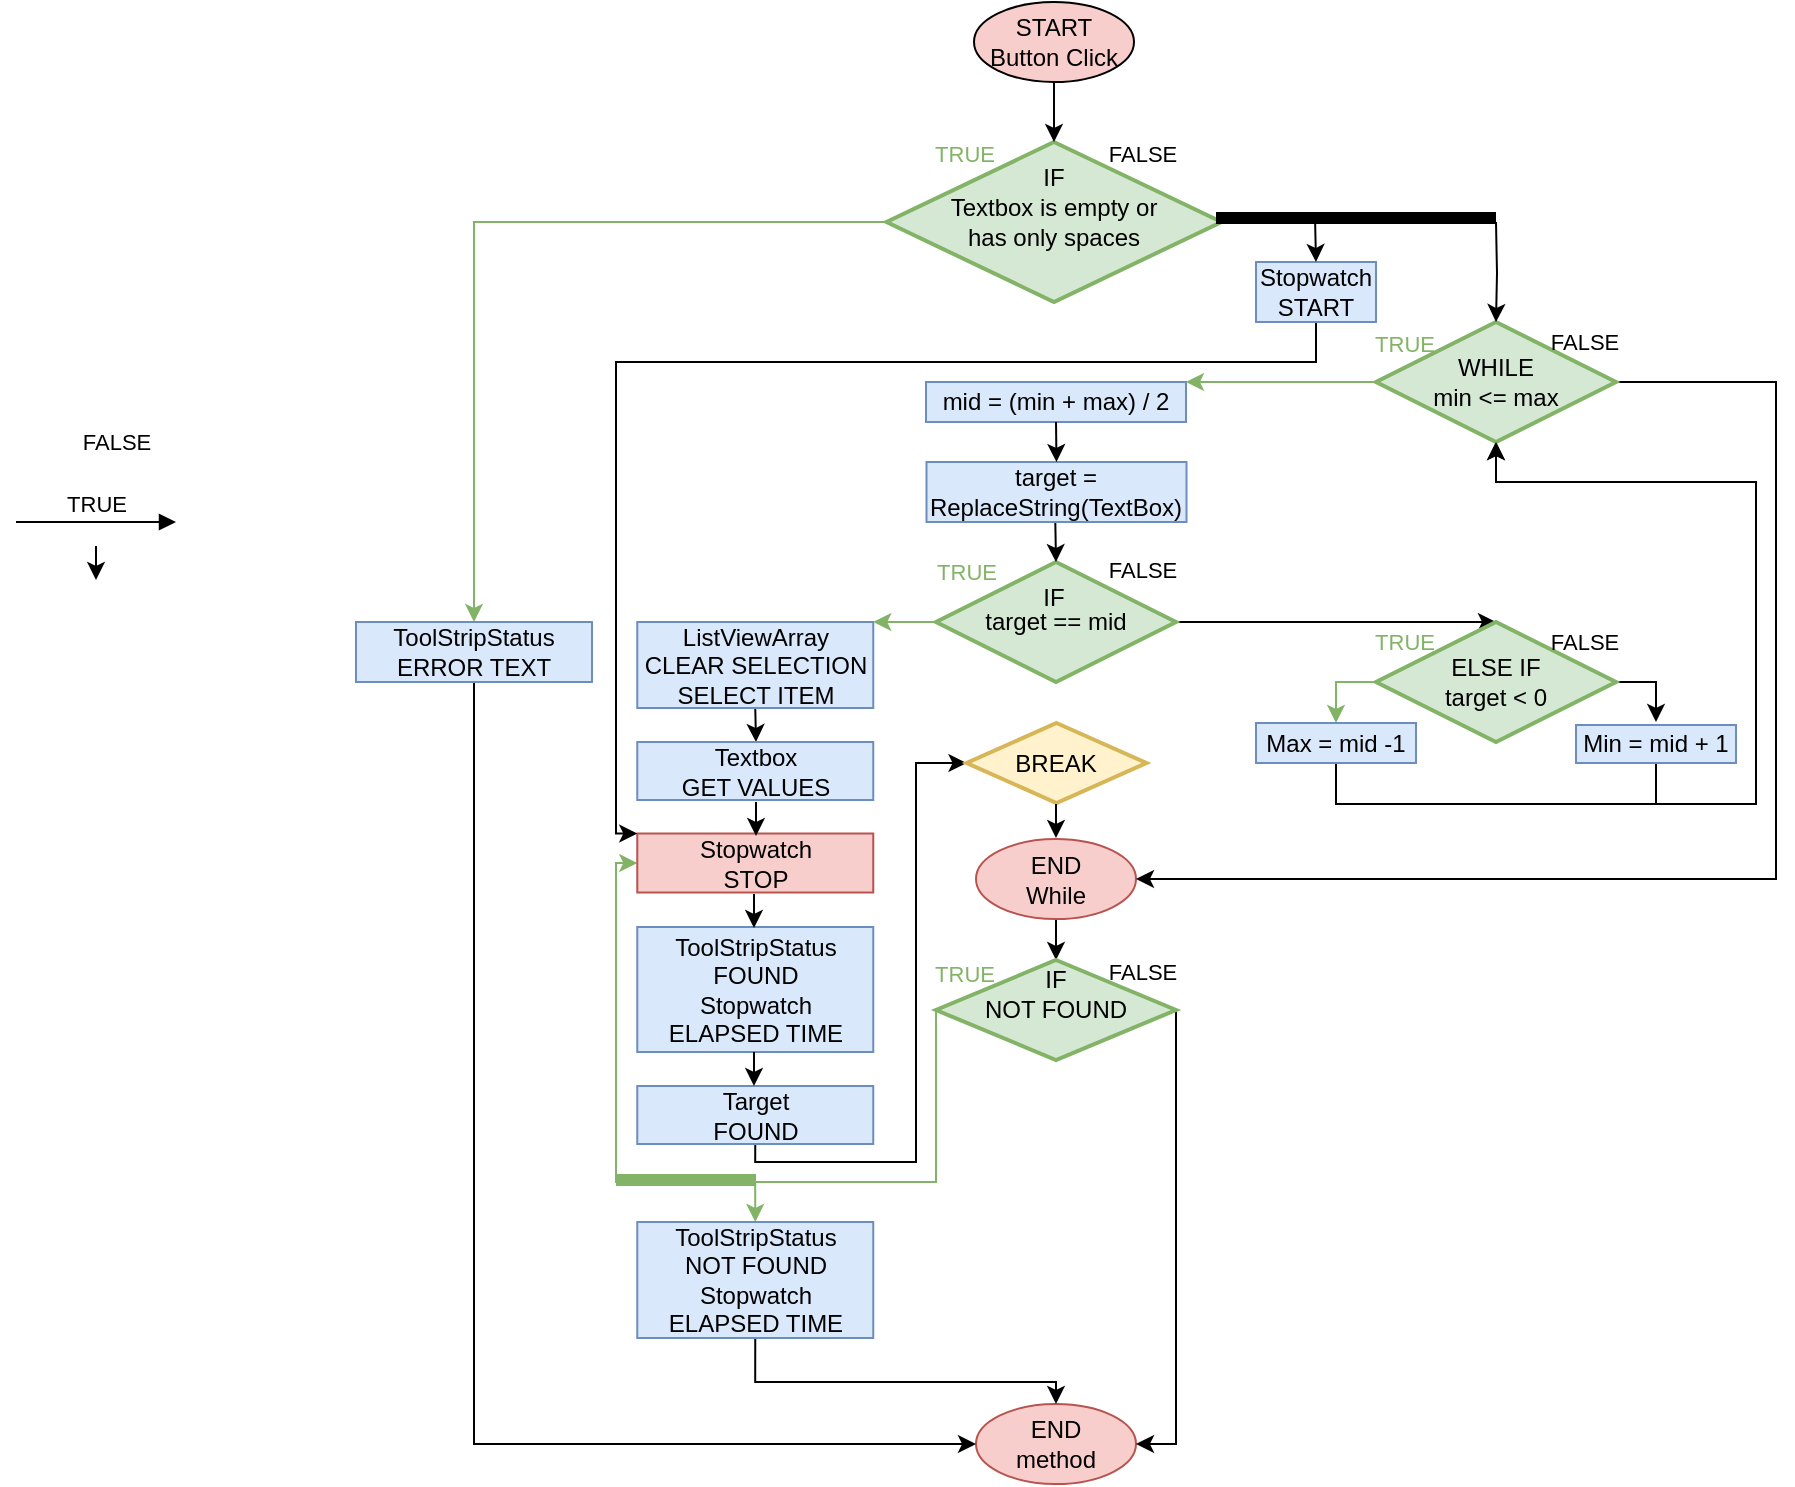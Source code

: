 <mxfile version="21.7.5" type="device">
  <diagram id="NwebNTXMUmvL9Yd9Slf3" name="Page-1">
    <mxGraphModel dx="2350" dy="831" grid="1" gridSize="10" guides="1" tooltips="1" connect="1" arrows="1" fold="1" page="1" pageScale="1" pageWidth="850" pageHeight="1100" math="0" shadow="0">
      <root>
        <mxCell id="0" />
        <mxCell id="1" parent="0" />
        <mxCell id="VzAfbvzmss7uM8qDw2C9-13" style="edgeStyle=orthogonalEdgeStyle;rounded=0;orthogonalLoop=1;jettySize=auto;html=1;fontColor=#FFFFFF;fillColor=#d5e8d4;strokeColor=#82B366;entryX=0.5;entryY=0;entryDx=0;entryDy=0;" parent="1" source="VzAfbvzmss7uM8qDw2C9-1" target="VzAfbvzmss7uM8qDw2C9-11" edge="1">
          <mxGeometry relative="1" as="geometry" />
        </mxCell>
        <mxCell id="VzAfbvzmss7uM8qDw2C9-61" value="TRUE" style="edgeLabel;html=1;align=center;verticalAlign=middle;resizable=0;points=[];fontColor=#82B366;labelBackgroundColor=none;" parent="VzAfbvzmss7uM8qDw2C9-13" vertex="1" connectable="0">
          <mxGeometry x="-0.894" y="-1" relative="1" as="geometry">
            <mxPoint x="60" y="-33" as="offset" />
          </mxGeometry>
        </mxCell>
        <mxCell id="VzAfbvzmss7uM8qDw2C9-1" value="Textbox is empty or&lt;br&gt;has only spaces" style="strokeWidth=2;html=1;shape=mxgraph.flowchart.decision;whiteSpace=wrap;fillColor=#d5e8d4;strokeColor=#82b366;horizontal=1;verticalAlign=middle;" parent="1" vertex="1">
          <mxGeometry x="315.25" y="70" width="167.5" height="80" as="geometry" />
        </mxCell>
        <mxCell id="VzAfbvzmss7uM8qDw2C9-12" style="edgeStyle=orthogonalEdgeStyle;rounded=0;orthogonalLoop=1;jettySize=auto;html=1;exitX=0.5;exitY=1;exitDx=0;exitDy=0;entryX=0.5;entryY=0;entryDx=0;entryDy=0;entryPerimeter=0;fontColor=#FFFFFF;" parent="1" source="VzAfbvzmss7uM8qDw2C9-4" target="VzAfbvzmss7uM8qDw2C9-1" edge="1">
          <mxGeometry relative="1" as="geometry" />
        </mxCell>
        <mxCell id="VzAfbvzmss7uM8qDw2C9-4" value="START&lt;br&gt;Button Click" style="ellipse;whiteSpace=wrap;html=1;labelBackgroundColor=none;fillColor=#f8cecc;shadow=0;" parent="1" vertex="1">
          <mxGeometry x="359" width="80" height="40" as="geometry" />
        </mxCell>
        <mxCell id="VzAfbvzmss7uM8qDw2C9-6" value="END&lt;br&gt;method" style="ellipse;whiteSpace=wrap;html=1;labelBackgroundColor=none;fillColor=#f8cecc;strokeColor=#b85450;" parent="1" vertex="1">
          <mxGeometry x="360" y="701" width="80" height="40" as="geometry" />
        </mxCell>
        <mxCell id="VzAfbvzmss7uM8qDw2C9-18" style="edgeStyle=orthogonalEdgeStyle;rounded=0;orthogonalLoop=1;jettySize=auto;html=1;exitX=0.5;exitY=1;exitDx=0;exitDy=0;entryX=0;entryY=0.5;entryDx=0;entryDy=0;fontColor=#F8CECC;strokeColor=#000000;" parent="1" source="VzAfbvzmss7uM8qDw2C9-11" target="VzAfbvzmss7uM8qDw2C9-6" edge="1">
          <mxGeometry relative="1" as="geometry" />
        </mxCell>
        <mxCell id="VzAfbvzmss7uM8qDw2C9-11" value="ToolStripStatus&lt;br&gt;ERROR TEXT" style="rounded=0;whiteSpace=wrap;html=1;shadow=0;labelBackgroundColor=none;strokeColor=#6c8ebf;verticalAlign=middle;fillColor=#dae8fc;" parent="1" vertex="1">
          <mxGeometry x="50" y="310" width="118" height="30" as="geometry" />
        </mxCell>
        <mxCell id="BW1PGn24P-HkSRZ7r2zc-81" style="edgeStyle=orthogonalEdgeStyle;rounded=0;orthogonalLoop=1;jettySize=auto;html=1;exitX=0.5;exitY=1;exitDx=0;exitDy=0;entryX=0;entryY=0.5;entryDx=0;entryDy=0;entryPerimeter=0;" edge="1" parent="1" source="VzAfbvzmss7uM8qDw2C9-17" target="VzAfbvzmss7uM8qDw2C9-38">
          <mxGeometry relative="1" as="geometry">
            <Array as="points">
              <mxPoint x="250" y="580" />
              <mxPoint x="330" y="580" />
              <mxPoint x="330" y="381" />
            </Array>
          </mxGeometry>
        </mxCell>
        <mxCell id="VzAfbvzmss7uM8qDw2C9-17" value="Target&lt;br&gt;FOUND" style="rounded=0;whiteSpace=wrap;html=1;shadow=0;labelBackgroundColor=none;strokeColor=#6c8ebf;verticalAlign=middle;fillColor=#dae8fc;" parent="1" vertex="1">
          <mxGeometry x="190.63" y="542" width="118" height="29" as="geometry" />
        </mxCell>
        <mxCell id="VzAfbvzmss7uM8qDw2C9-66" style="edgeStyle=orthogonalEdgeStyle;rounded=0;orthogonalLoop=1;jettySize=auto;html=1;entryX=0.5;entryY=0;entryDx=0;entryDy=0;entryPerimeter=0;fontColor=#82B366;strokeColor=#000000;" parent="1" target="VzAfbvzmss7uM8qDw2C9-26" edge="1">
          <mxGeometry relative="1" as="geometry">
            <mxPoint x="400" y="459" as="sourcePoint" />
          </mxGeometry>
        </mxCell>
        <mxCell id="VzAfbvzmss7uM8qDw2C9-19" value="END&lt;br&gt;While" style="ellipse;whiteSpace=wrap;html=1;labelBackgroundColor=none;fillColor=#f8cecc;strokeColor=#b85450;" parent="1" vertex="1">
          <mxGeometry x="360" y="418.5" width="80" height="40" as="geometry" />
        </mxCell>
        <mxCell id="BW1PGn24P-HkSRZ7r2zc-107" style="edgeStyle=orthogonalEdgeStyle;rounded=0;orthogonalLoop=1;jettySize=auto;html=1;exitX=0.5;exitY=1;exitDx=0;exitDy=0;entryX=0.5;entryY=1;entryDx=0;entryDy=0;entryPerimeter=0;" edge="1" parent="1" source="VzAfbvzmss7uM8qDw2C9-22" target="VzAfbvzmss7uM8qDw2C9-49">
          <mxGeometry relative="1" as="geometry">
            <Array as="points">
              <mxPoint x="700" y="401" />
              <mxPoint x="750" y="401" />
              <mxPoint x="750" y="240" />
              <mxPoint x="620" y="240" />
            </Array>
          </mxGeometry>
        </mxCell>
        <mxCell id="VzAfbvzmss7uM8qDw2C9-22" value="Min = mid + 1" style="rounded=0;whiteSpace=wrap;html=1;shadow=0;labelBackgroundColor=none;strokeColor=#6c8ebf;verticalAlign=middle;fillColor=#dae8fc;" parent="1" vertex="1">
          <mxGeometry x="660" y="361.5" width="80" height="19" as="geometry" />
        </mxCell>
        <mxCell id="VzAfbvzmss7uM8qDw2C9-44" style="edgeStyle=orthogonalEdgeStyle;rounded=0;orthogonalLoop=1;jettySize=auto;html=1;exitX=1;exitY=0.5;exitDx=0;exitDy=0;exitPerimeter=0;fontColor=#000000;strokeColor=#000000;" parent="1" source="VzAfbvzmss7uM8qDw2C9-68" edge="1">
          <mxGeometry relative="1" as="geometry">
            <mxPoint x="612.5" y="606.5" as="sourcePoint" />
            <mxPoint x="700" y="360" as="targetPoint" />
          </mxGeometry>
        </mxCell>
        <mxCell id="VzAfbvzmss7uM8qDw2C9-77" value="FALSE" style="edgeLabel;html=1;align=center;verticalAlign=middle;resizable=0;points=[];fontColor=#000000;labelBackgroundColor=none;" parent="VzAfbvzmss7uM8qDw2C9-44" vertex="1" connectable="0">
          <mxGeometry x="-0.352" relative="1" as="geometry">
            <mxPoint x="-763" y="-120" as="offset" />
          </mxGeometry>
        </mxCell>
        <mxCell id="VzAfbvzmss7uM8qDw2C9-25" value="IF" style="text;html=1;strokeColor=none;fillColor=none;align=center;verticalAlign=middle;whiteSpace=wrap;rounded=0;shadow=0;labelBackgroundColor=none;" parent="1" vertex="1">
          <mxGeometry x="379" y="78" width="40" height="20" as="geometry" />
        </mxCell>
        <mxCell id="BW1PGn24P-HkSRZ7r2zc-111" style="edgeStyle=orthogonalEdgeStyle;rounded=0;orthogonalLoop=1;jettySize=auto;html=1;exitX=1;exitY=0.5;exitDx=0;exitDy=0;exitPerimeter=0;entryX=1;entryY=0.5;entryDx=0;entryDy=0;" edge="1" parent="1" source="VzAfbvzmss7uM8qDw2C9-26" target="VzAfbvzmss7uM8qDw2C9-6">
          <mxGeometry relative="1" as="geometry">
            <Array as="points">
              <mxPoint x="460" y="721" />
            </Array>
          </mxGeometry>
        </mxCell>
        <mxCell id="BW1PGn24P-HkSRZ7r2zc-121" style="edgeStyle=orthogonalEdgeStyle;rounded=0;orthogonalLoop=1;jettySize=auto;html=1;entryX=0.5;entryY=0;entryDx=0;entryDy=0;exitX=0;exitY=0.5;exitDx=0;exitDy=0;exitPerimeter=0;strokeColor=#82B366;" edge="1" parent="1" source="VzAfbvzmss7uM8qDw2C9-26" target="VzAfbvzmss7uM8qDw2C9-30">
          <mxGeometry relative="1" as="geometry">
            <Array as="points">
              <mxPoint x="340" y="590" />
              <mxPoint x="250" y="590" />
            </Array>
          </mxGeometry>
        </mxCell>
        <mxCell id="BW1PGn24P-HkSRZ7r2zc-122" style="edgeStyle=orthogonalEdgeStyle;rounded=0;orthogonalLoop=1;jettySize=auto;html=1;entryX=0;entryY=0.5;entryDx=0;entryDy=0;strokeColor=#82B366;" edge="1" parent="1" target="BW1PGn24P-HkSRZ7r2zc-2">
          <mxGeometry relative="1" as="geometry">
            <mxPoint x="340" y="510" as="sourcePoint" />
            <Array as="points">
              <mxPoint x="340" y="590" />
              <mxPoint x="180" y="590" />
              <mxPoint x="180" y="431" />
            </Array>
          </mxGeometry>
        </mxCell>
        <mxCell id="VzAfbvzmss7uM8qDw2C9-26" value="NOT FOUND" style="strokeWidth=2;html=1;shape=mxgraph.flowchart.decision;whiteSpace=wrap;fillColor=#d5e8d4;strokeColor=#82b366;horizontal=1;verticalAlign=middle;" parent="1" vertex="1">
          <mxGeometry x="340" y="479" width="120" height="50" as="geometry" />
        </mxCell>
        <mxCell id="zAqcE89KngNN97PmHplO-16" style="edgeStyle=orthogonalEdgeStyle;rounded=0;orthogonalLoop=1;jettySize=auto;html=1;exitX=0.5;exitY=1;exitDx=0;exitDy=0;entryX=0.5;entryY=0;entryDx=0;entryDy=0;fontColor=#000000;strokeColor=#000000;" parent="1" source="VzAfbvzmss7uM8qDw2C9-30" target="VzAfbvzmss7uM8qDw2C9-6" edge="1">
          <mxGeometry relative="1" as="geometry">
            <Array as="points">
              <mxPoint x="250" y="690" />
              <mxPoint x="400" y="690" />
            </Array>
          </mxGeometry>
        </mxCell>
        <mxCell id="VzAfbvzmss7uM8qDw2C9-30" value="ToolStripStatus&lt;br&gt;NOT FOUND&lt;br&gt;Stopwatch&lt;br&gt;ELAPSED TIME" style="rounded=0;whiteSpace=wrap;html=1;shadow=0;labelBackgroundColor=none;strokeColor=#6c8ebf;verticalAlign=middle;fillColor=#dae8fc;" parent="1" vertex="1">
          <mxGeometry x="190.63" y="610" width="118" height="58" as="geometry" />
        </mxCell>
        <mxCell id="VzAfbvzmss7uM8qDw2C9-36" value="IF" style="text;html=1;strokeColor=none;fillColor=none;align=center;verticalAlign=middle;whiteSpace=wrap;rounded=0;shadow=0;labelBackgroundColor=none;" parent="1" vertex="1">
          <mxGeometry x="380" y="479" width="40" height="20" as="geometry" />
        </mxCell>
        <mxCell id="VzAfbvzmss7uM8qDw2C9-38" value="BREAK" style="strokeWidth=2;html=1;shape=mxgraph.flowchart.decision;whiteSpace=wrap;fillColor=#fff2cc;strokeColor=#d6b656;horizontal=1;verticalAlign=middle;" parent="1" vertex="1">
          <mxGeometry x="355.25" y="360.5" width="90" height="40" as="geometry" />
        </mxCell>
        <mxCell id="BW1PGn24P-HkSRZ7r2zc-51" style="edgeStyle=orthogonalEdgeStyle;rounded=0;orthogonalLoop=1;jettySize=auto;html=1;entryX=0.5;entryY=0;entryDx=0;entryDy=0;entryPerimeter=0;" edge="1" parent="1" source="VzAfbvzmss7uM8qDw2C9-45" target="VzAfbvzmss7uM8qDw2C9-68">
          <mxGeometry relative="1" as="geometry">
            <Array as="points">
              <mxPoint x="570" y="310" />
              <mxPoint x="570" y="310" />
            </Array>
          </mxGeometry>
        </mxCell>
        <mxCell id="VzAfbvzmss7uM8qDw2C9-45" value="target == mid" style="strokeWidth=2;html=1;shape=mxgraph.flowchart.decision;whiteSpace=wrap;fillColor=#d5e8d4;strokeColor=#82b366;horizontal=1;verticalAlign=middle;" parent="1" vertex="1">
          <mxGeometry x="340" y="280" width="120" height="60" as="geometry" />
        </mxCell>
        <mxCell id="BW1PGn24P-HkSRZ7r2zc-108" style="edgeStyle=orthogonalEdgeStyle;rounded=0;orthogonalLoop=1;jettySize=auto;html=1;entryX=1;entryY=0.5;entryDx=0;entryDy=0;" edge="1" parent="1" source="VzAfbvzmss7uM8qDw2C9-49" target="VzAfbvzmss7uM8qDw2C9-19">
          <mxGeometry relative="1" as="geometry">
            <Array as="points">
              <mxPoint x="760" y="190" />
              <mxPoint x="760" y="439" />
            </Array>
          </mxGeometry>
        </mxCell>
        <mxCell id="VzAfbvzmss7uM8qDw2C9-49" value="WHILE&lt;br&gt;min &amp;lt;= max" style="strokeWidth=2;html=1;shape=mxgraph.flowchart.decision;whiteSpace=wrap;fillColor=#d5e8d4;strokeColor=#82b366;horizontal=1;verticalAlign=middle;" parent="1" vertex="1">
          <mxGeometry x="560" y="160" width="120" height="60" as="geometry" />
        </mxCell>
        <mxCell id="VzAfbvzmss7uM8qDw2C9-55" value="mid = (min + max) / 2" style="rounded=0;whiteSpace=wrap;html=1;shadow=0;labelBackgroundColor=none;strokeColor=#6c8ebf;verticalAlign=middle;fillColor=#dae8fc;" parent="1" vertex="1">
          <mxGeometry x="335" y="190" width="130" height="20" as="geometry" />
        </mxCell>
        <mxCell id="VzAfbvzmss7uM8qDw2C9-63" value="IF" style="text;html=1;strokeColor=none;fillColor=none;align=center;verticalAlign=middle;whiteSpace=wrap;rounded=0;shadow=0;labelBackgroundColor=none;" parent="1" vertex="1">
          <mxGeometry x="379" y="288" width="40" height="20" as="geometry" />
        </mxCell>
        <mxCell id="BW1PGn24P-HkSRZ7r2zc-94" style="edgeStyle=orthogonalEdgeStyle;rounded=0;orthogonalLoop=1;jettySize=auto;html=1;strokeColor=#82b366;" edge="1" parent="1" source="VzAfbvzmss7uM8qDw2C9-68">
          <mxGeometry relative="1" as="geometry">
            <mxPoint x="540" y="360" as="targetPoint" />
          </mxGeometry>
        </mxCell>
        <mxCell id="VzAfbvzmss7uM8qDw2C9-68" value="ELSE IF&lt;br&gt;target &amp;lt; 0" style="strokeWidth=2;html=1;shape=mxgraph.flowchart.decision;whiteSpace=wrap;fillColor=#d5e8d4;strokeColor=#82b366;horizontal=1;verticalAlign=middle;" parent="1" vertex="1">
          <mxGeometry x="560" y="310" width="120" height="60" as="geometry" />
        </mxCell>
        <mxCell id="BW1PGn24P-HkSRZ7r2zc-106" style="edgeStyle=orthogonalEdgeStyle;rounded=0;orthogonalLoop=1;jettySize=auto;html=1;exitX=0.5;exitY=1;exitDx=0;exitDy=0;entryX=0.5;entryY=1;entryDx=0;entryDy=0;entryPerimeter=0;" edge="1" parent="1" source="VzAfbvzmss7uM8qDw2C9-73" target="VzAfbvzmss7uM8qDw2C9-49">
          <mxGeometry relative="1" as="geometry">
            <Array as="points">
              <mxPoint x="540" y="401" />
              <mxPoint x="750" y="401" />
              <mxPoint x="750" y="240" />
              <mxPoint x="620" y="240" />
            </Array>
          </mxGeometry>
        </mxCell>
        <mxCell id="VzAfbvzmss7uM8qDw2C9-73" value="Max = mid -1" style="rounded=0;whiteSpace=wrap;html=1;shadow=0;labelBackgroundColor=none;strokeColor=#6c8ebf;verticalAlign=middle;fillColor=#dae8fc;" parent="1" vertex="1">
          <mxGeometry x="500" y="360.5" width="80" height="20" as="geometry" />
        </mxCell>
        <mxCell id="BW1PGn24P-HkSRZ7r2zc-69" style="edgeStyle=orthogonalEdgeStyle;rounded=0;orthogonalLoop=1;jettySize=auto;html=1;entryX=0.5;entryY=0;entryDx=0;entryDy=0;entryPerimeter=0;" edge="1" parent="1" target="VzAfbvzmss7uM8qDw2C9-45">
          <mxGeometry relative="1" as="geometry">
            <mxPoint x="399.656" y="260.0" as="sourcePoint" />
            <mxPoint x="398.35" y="280.0" as="targetPoint" />
          </mxGeometry>
        </mxCell>
        <mxCell id="BW1PGn24P-HkSRZ7r2zc-1" value="target = ReplaceString(TextBox)" style="rounded=0;whiteSpace=wrap;html=1;shadow=0;labelBackgroundColor=none;strokeColor=#6c8ebf;verticalAlign=middle;fillColor=#dae8fc;" vertex="1" parent="1">
          <mxGeometry x="335.25" y="230" width="130" height="30" as="geometry" />
        </mxCell>
        <mxCell id="BW1PGn24P-HkSRZ7r2zc-2" value="Stopwatch&lt;br&gt;STOP" style="rounded=0;whiteSpace=wrap;html=1;shadow=0;labelBackgroundColor=none;strokeColor=#b85450;verticalAlign=middle;fillColor=#f8cecc;" vertex="1" parent="1">
          <mxGeometry x="190.63" y="415.75" width="118" height="29.5" as="geometry" />
        </mxCell>
        <mxCell id="BW1PGn24P-HkSRZ7r2zc-83" style="edgeStyle=orthogonalEdgeStyle;rounded=0;orthogonalLoop=1;jettySize=auto;html=1;exitX=0.5;exitY=1;exitDx=0;exitDy=0;entryX=0;entryY=0;entryDx=0;entryDy=0;" edge="1" parent="1" source="BW1PGn24P-HkSRZ7r2zc-8" target="BW1PGn24P-HkSRZ7r2zc-2">
          <mxGeometry relative="1" as="geometry">
            <Array as="points">
              <mxPoint x="530" y="180" />
              <mxPoint x="180" y="180" />
              <mxPoint x="180" y="416" />
            </Array>
          </mxGeometry>
        </mxCell>
        <mxCell id="BW1PGn24P-HkSRZ7r2zc-8" value="Stopwatch&lt;br&gt;START" style="rounded=0;whiteSpace=wrap;html=1;shadow=0;labelBackgroundColor=none;strokeColor=#6c8ebf;verticalAlign=middle;fillColor=#dae8fc;" vertex="1" parent="1">
          <mxGeometry x="500" y="130" width="60" height="30" as="geometry" />
        </mxCell>
        <mxCell id="BW1PGn24P-HkSRZ7r2zc-17" value="FALSE" style="edgeLabel;html=1;align=center;verticalAlign=middle;resizable=0;points=[];fontColor=#000000;labelBackgroundColor=none;" vertex="1" connectable="0" parent="1">
          <mxGeometry x="442.25" y="76.0" as="geometry" />
        </mxCell>
        <mxCell id="BW1PGn24P-HkSRZ7r2zc-29" value="" style="endArrow=classic;html=1;rounded=0;exitX=0.5;exitY=1;exitDx=0;exitDy=0;entryX=0.5;entryY=0;entryDx=0;entryDy=0;" edge="1" parent="1" source="VzAfbvzmss7uM8qDw2C9-55" target="BW1PGn24P-HkSRZ7r2zc-1">
          <mxGeometry width="50" height="50" relative="1" as="geometry">
            <mxPoint x="500" y="340" as="sourcePoint" />
            <mxPoint x="550" y="290" as="targetPoint" />
          </mxGeometry>
        </mxCell>
        <mxCell id="BW1PGn24P-HkSRZ7r2zc-30" value="ToolStripStatus&lt;br&gt;FOUND&lt;br&gt;Stopwatch&lt;br&gt;ELAPSED TIME" style="rounded=0;whiteSpace=wrap;html=1;shadow=0;labelBackgroundColor=none;strokeColor=#6c8ebf;verticalAlign=middle;fillColor=#dae8fc;" vertex="1" parent="1">
          <mxGeometry x="190.63" y="462.5" width="118" height="62.5" as="geometry" />
        </mxCell>
        <mxCell id="BW1PGn24P-HkSRZ7r2zc-60" style="edgeStyle=orthogonalEdgeStyle;rounded=0;orthogonalLoop=1;jettySize=auto;html=1;exitX=0.5;exitY=1;exitDx=0;exitDy=0;" edge="1" parent="1" source="BW1PGn24P-HkSRZ7r2zc-31">
          <mxGeometry relative="1" as="geometry">
            <mxPoint x="250" y="370" as="targetPoint" />
          </mxGeometry>
        </mxCell>
        <mxCell id="BW1PGn24P-HkSRZ7r2zc-31" value="ListViewArray&lt;br&gt;CLEAR SELECTION&lt;br&gt;SELECT ITEM" style="rounded=0;whiteSpace=wrap;html=1;shadow=0;labelBackgroundColor=none;strokeColor=#6c8ebf;verticalAlign=middle;fillColor=#dae8fc;" vertex="1" parent="1">
          <mxGeometry x="190.63" y="310" width="118" height="43" as="geometry" />
        </mxCell>
        <mxCell id="BW1PGn24P-HkSRZ7r2zc-33" value="Textbox&lt;br&gt;GET VALUES" style="rounded=0;whiteSpace=wrap;html=1;shadow=0;labelBackgroundColor=none;strokeColor=#6c8ebf;verticalAlign=middle;fillColor=#dae8fc;" vertex="1" parent="1">
          <mxGeometry x="190.63" y="370" width="118" height="29" as="geometry" />
        </mxCell>
        <mxCell id="BW1PGn24P-HkSRZ7r2zc-45" style="edgeStyle=orthogonalEdgeStyle;rounded=0;orthogonalLoop=1;jettySize=auto;html=1;exitX=0;exitY=0.5;exitDx=0;exitDy=0;exitPerimeter=0;entryX=1;entryY=0;entryDx=0;entryDy=0;fontColor=#000000;strokeColor=#82b366;fillColor=#d5e8d4;" edge="1" parent="1" source="VzAfbvzmss7uM8qDw2C9-49" target="VzAfbvzmss7uM8qDw2C9-55">
          <mxGeometry relative="1" as="geometry">
            <mxPoint x="590" y="380" as="sourcePoint" />
            <mxPoint x="550" y="410" as="targetPoint" />
            <Array as="points">
              <mxPoint x="490" y="190" />
              <mxPoint x="490" y="190" />
            </Array>
          </mxGeometry>
        </mxCell>
        <mxCell id="BW1PGn24P-HkSRZ7r2zc-46" value="TRUE" style="edgeLabel;html=1;align=center;verticalAlign=middle;resizable=0;points=[];fontColor=#82B366;spacing=0;labelBackgroundColor=none;" vertex="1" connectable="0" parent="BW1PGn24P-HkSRZ7r2zc-45">
          <mxGeometry x="-0.302" y="-2" relative="1" as="geometry">
            <mxPoint x="-173" y="298" as="offset" />
          </mxGeometry>
        </mxCell>
        <mxCell id="BW1PGn24P-HkSRZ7r2zc-67" value="TRUE" style="html=1;verticalAlign=bottom;endArrow=block;curved=0;rounded=0;" edge="1" parent="1">
          <mxGeometry width="80" relative="1" as="geometry">
            <mxPoint x="-120" y="260" as="sourcePoint" />
            <mxPoint x="-40" y="260" as="targetPoint" />
          </mxGeometry>
        </mxCell>
        <mxCell id="BW1PGn24P-HkSRZ7r2zc-70" style="edgeStyle=orthogonalEdgeStyle;rounded=0;orthogonalLoop=1;jettySize=auto;html=1;fontColor=#82B366;strokeColor=#82b366;fillColor=#d5e8d4;exitX=0;exitY=0.5;exitDx=0;exitDy=0;exitPerimeter=0;entryX=1;entryY=0;entryDx=0;entryDy=0;" edge="1" parent="1" source="VzAfbvzmss7uM8qDw2C9-45" target="BW1PGn24P-HkSRZ7r2zc-31">
          <mxGeometry relative="1" as="geometry">
            <mxPoint x="445.25" y="382.5" as="sourcePoint" />
            <mxPoint x="320" y="310" as="targetPoint" />
          </mxGeometry>
        </mxCell>
        <mxCell id="BW1PGn24P-HkSRZ7r2zc-71" value="TRUE" style="edgeLabel;html=1;align=center;verticalAlign=middle;resizable=0;points=[];fontColor=#82B366;labelBackgroundColor=none;fontSize=11;" vertex="1" connectable="0" parent="BW1PGn24P-HkSRZ7r2zc-70">
          <mxGeometry x="-0.617" y="-2" relative="1" as="geometry">
            <mxPoint x="21" y="-23" as="offset" />
          </mxGeometry>
        </mxCell>
        <mxCell id="BW1PGn24P-HkSRZ7r2zc-77" style="edgeStyle=orthogonalEdgeStyle;rounded=0;orthogonalLoop=1;jettySize=auto;html=1;exitX=0.5;exitY=1;exitDx=0;exitDy=0;" edge="1" parent="1">
          <mxGeometry relative="1" as="geometry">
            <mxPoint x="250" y="417" as="targetPoint" />
            <mxPoint x="250" y="400" as="sourcePoint" />
          </mxGeometry>
        </mxCell>
        <mxCell id="BW1PGn24P-HkSRZ7r2zc-78" style="edgeStyle=orthogonalEdgeStyle;rounded=0;orthogonalLoop=1;jettySize=auto;html=1;exitX=0.5;exitY=1;exitDx=0;exitDy=0;" edge="1" parent="1">
          <mxGeometry relative="1" as="geometry">
            <mxPoint x="-80" y="289" as="targetPoint" />
            <mxPoint x="-80" y="272" as="sourcePoint" />
          </mxGeometry>
        </mxCell>
        <mxCell id="BW1PGn24P-HkSRZ7r2zc-79" style="edgeStyle=orthogonalEdgeStyle;rounded=0;orthogonalLoop=1;jettySize=auto;html=1;exitX=0.5;exitY=1;exitDx=0;exitDy=0;" edge="1" parent="1">
          <mxGeometry relative="1" as="geometry">
            <mxPoint x="249" y="463" as="targetPoint" />
            <mxPoint x="249" y="446" as="sourcePoint" />
          </mxGeometry>
        </mxCell>
        <mxCell id="BW1PGn24P-HkSRZ7r2zc-80" style="edgeStyle=orthogonalEdgeStyle;rounded=0;orthogonalLoop=1;jettySize=auto;html=1;exitX=0.5;exitY=1;exitDx=0;exitDy=0;" edge="1" parent="1">
          <mxGeometry relative="1" as="geometry">
            <mxPoint x="249" y="542" as="targetPoint" />
            <mxPoint x="249" y="525" as="sourcePoint" />
          </mxGeometry>
        </mxCell>
        <mxCell id="BW1PGn24P-HkSRZ7r2zc-82" style="edgeStyle=orthogonalEdgeStyle;rounded=0;orthogonalLoop=1;jettySize=auto;html=1;exitX=0.5;exitY=1;exitDx=0;exitDy=0;" edge="1" parent="1">
          <mxGeometry relative="1" as="geometry">
            <mxPoint x="400" y="418" as="targetPoint" />
            <mxPoint x="400" y="401" as="sourcePoint" />
          </mxGeometry>
        </mxCell>
        <mxCell id="BW1PGn24P-HkSRZ7r2zc-84" value="" style="shape=line;html=1;strokeWidth=6;strokeColor=#000000;" vertex="1" parent="1">
          <mxGeometry x="480" y="103" width="140" height="10" as="geometry" />
        </mxCell>
        <mxCell id="BW1PGn24P-HkSRZ7r2zc-97" value="" style="shape=line;html=1;strokeWidth=6;strokeColor=#82B366;" vertex="1" parent="1">
          <mxGeometry x="180" y="584" width="70" height="10" as="geometry" />
        </mxCell>
        <mxCell id="BW1PGn24P-HkSRZ7r2zc-112" value="FALSE" style="edgeLabel;html=1;align=center;verticalAlign=middle;resizable=0;points=[];fontColor=#000000;spacing=0;labelBackgroundColor=none;" vertex="1" connectable="0" parent="1">
          <mxGeometry x="512" y="112.0" as="geometry">
            <mxPoint x="-69" y="373" as="offset" />
          </mxGeometry>
        </mxCell>
        <mxCell id="BW1PGn24P-HkSRZ7r2zc-113" value="FALSE" style="edgeLabel;html=1;align=center;verticalAlign=middle;resizable=0;points=[];fontColor=#000000;labelBackgroundColor=none;" vertex="1" connectable="0" parent="1">
          <mxGeometry x="493.75" y="98.0" as="geometry">
            <mxPoint x="-51" y="186" as="offset" />
          </mxGeometry>
        </mxCell>
        <mxCell id="BW1PGn24P-HkSRZ7r2zc-115" value="TRUE" style="edgeLabel;html=1;align=center;verticalAlign=middle;resizable=0;points=[];fontColor=#82B366;labelBackgroundColor=none;" vertex="1" connectable="0" parent="1">
          <mxGeometry x="496.001" y="95.004" as="geometry">
            <mxPoint x="78" y="76" as="offset" />
          </mxGeometry>
        </mxCell>
        <mxCell id="BW1PGn24P-HkSRZ7r2zc-116" value="FALSE" style="edgeLabel;html=1;align=center;verticalAlign=middle;resizable=0;points=[];fontColor=#000000;labelBackgroundColor=none;" vertex="1" connectable="0" parent="1">
          <mxGeometry x="664" y="170.0" as="geometry" />
        </mxCell>
        <mxCell id="BW1PGn24P-HkSRZ7r2zc-117" value="TRUE" style="edgeLabel;html=1;align=center;verticalAlign=middle;resizable=0;points=[];fontColor=#82B366;labelBackgroundColor=none;" vertex="1" connectable="0" parent="1">
          <mxGeometry x="475" y="297" as="geometry">
            <mxPoint x="99" y="23" as="offset" />
          </mxGeometry>
        </mxCell>
        <mxCell id="BW1PGn24P-HkSRZ7r2zc-118" value="FALSE" style="edgeLabel;html=1;align=center;verticalAlign=middle;resizable=0;points=[];fontColor=#000000;labelBackgroundColor=none;" vertex="1" connectable="0" parent="1">
          <mxGeometry x="715" y="134.0" as="geometry">
            <mxPoint x="-51" y="186" as="offset" />
          </mxGeometry>
        </mxCell>
        <mxCell id="BW1PGn24P-HkSRZ7r2zc-124" style="edgeStyle=orthogonalEdgeStyle;rounded=0;orthogonalLoop=1;jettySize=auto;html=1;entryX=0.5;entryY=0;entryDx=0;entryDy=0;fontColor=#FFFFFF;exitX=0.354;exitY=0.673;exitDx=0;exitDy=0;exitPerimeter=0;" edge="1" parent="1" source="BW1PGn24P-HkSRZ7r2zc-84" target="BW1PGn24P-HkSRZ7r2zc-8">
          <mxGeometry relative="1" as="geometry">
            <mxPoint x="530" y="50" as="sourcePoint" />
            <mxPoint x="473" y="80" as="targetPoint" />
          </mxGeometry>
        </mxCell>
        <mxCell id="BW1PGn24P-HkSRZ7r2zc-125" style="edgeStyle=orthogonalEdgeStyle;rounded=0;orthogonalLoop=1;jettySize=auto;html=1;entryX=0.5;entryY=0;entryDx=0;entryDy=0;fontColor=#FFFFFF;exitX=0.354;exitY=0.673;exitDx=0;exitDy=0;exitPerimeter=0;entryPerimeter=0;" edge="1" parent="1" target="VzAfbvzmss7uM8qDw2C9-49">
          <mxGeometry relative="1" as="geometry">
            <mxPoint x="620" y="110" as="sourcePoint" />
            <mxPoint x="620" y="130" as="targetPoint" />
          </mxGeometry>
        </mxCell>
      </root>
    </mxGraphModel>
  </diagram>
</mxfile>
